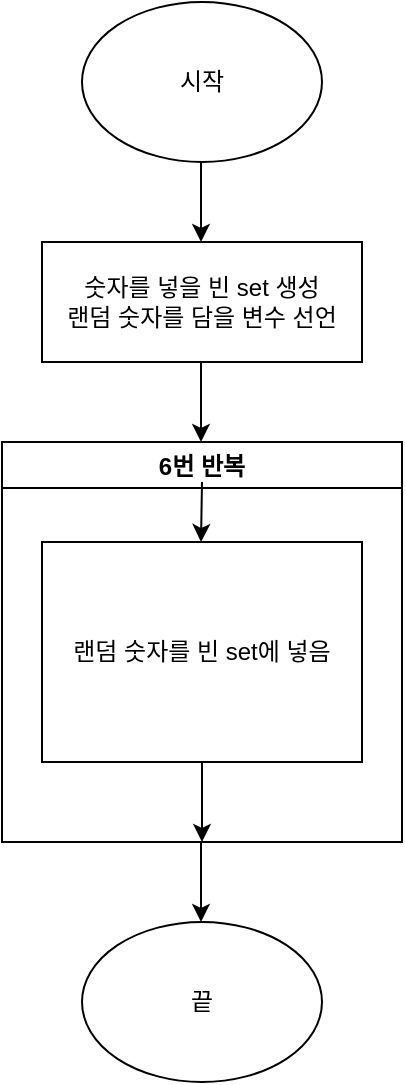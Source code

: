 <mxfile version="20.4.1" type="device"><diagram id="NzH3b9m0K_T7C_oqva7p" name="페이지-1"><mxGraphModel dx="436" dy="801" grid="1" gridSize="10" guides="1" tooltips="1" connect="1" arrows="1" fold="1" page="1" pageScale="1" pageWidth="827" pageHeight="1169" math="0" shadow="0"><root><mxCell id="0"/><mxCell id="1" parent="0"/><mxCell id="dkUYkMb8a9aqrFh9q_wW-1" value="시작" style="ellipse;whiteSpace=wrap;html=1;" vertex="1" parent="1"><mxGeometry x="180" y="40" width="120" height="80" as="geometry"/></mxCell><mxCell id="dkUYkMb8a9aqrFh9q_wW-2" value="" style="endArrow=classic;html=1;rounded=0;" edge="1" parent="1"><mxGeometry width="50" height="50" relative="1" as="geometry"><mxPoint x="239.5" y="120" as="sourcePoint"/><mxPoint x="239.5" y="160" as="targetPoint"/></mxGeometry></mxCell><mxCell id="dkUYkMb8a9aqrFh9q_wW-3" value="숫자를 넣을 빈 set 생성&lt;br&gt;랜덤 숫자를 담을 변수 선언" style="rounded=0;whiteSpace=wrap;html=1;" vertex="1" parent="1"><mxGeometry x="160" y="160" width="160" height="60" as="geometry"/></mxCell><mxCell id="dkUYkMb8a9aqrFh9q_wW-4" value="" style="endArrow=classic;html=1;rounded=0;" edge="1" parent="1"><mxGeometry width="50" height="50" relative="1" as="geometry"><mxPoint x="239.5" y="220" as="sourcePoint"/><mxPoint x="239.5" y="260" as="targetPoint"/></mxGeometry></mxCell><mxCell id="dkUYkMb8a9aqrFh9q_wW-5" value="6번 반복" style="swimlane;" vertex="1" parent="1"><mxGeometry x="140" y="260" width="200" height="200" as="geometry"/></mxCell><mxCell id="dkUYkMb8a9aqrFh9q_wW-7" value="" style="endArrow=classic;html=1;rounded=0;" edge="1" parent="dkUYkMb8a9aqrFh9q_wW-5"><mxGeometry width="50" height="50" relative="1" as="geometry"><mxPoint x="100" y="20" as="sourcePoint"/><mxPoint x="99.5" y="50" as="targetPoint"/></mxGeometry></mxCell><mxCell id="dkUYkMb8a9aqrFh9q_wW-8" value="" style="endArrow=classic;html=1;rounded=0;" edge="1" parent="dkUYkMb8a9aqrFh9q_wW-5"><mxGeometry width="50" height="50" relative="1" as="geometry"><mxPoint x="100" y="160" as="sourcePoint"/><mxPoint x="100" y="200" as="targetPoint"/></mxGeometry></mxCell><mxCell id="dkUYkMb8a9aqrFh9q_wW-10" value="랜덤 숫자를 빈 set에 넣음" style="rounded=0;whiteSpace=wrap;html=1;" vertex="1" parent="dkUYkMb8a9aqrFh9q_wW-5"><mxGeometry x="20" y="50" width="160" height="110" as="geometry"/></mxCell><mxCell id="dkUYkMb8a9aqrFh9q_wW-11" value="" style="endArrow=classic;html=1;rounded=0;" edge="1" parent="1"><mxGeometry width="50" height="50" relative="1" as="geometry"><mxPoint x="239.5" y="460" as="sourcePoint"/><mxPoint x="239.5" y="500" as="targetPoint"/></mxGeometry></mxCell><mxCell id="dkUYkMb8a9aqrFh9q_wW-12" value="끝" style="ellipse;whiteSpace=wrap;html=1;" vertex="1" parent="1"><mxGeometry x="180" y="500" width="120" height="80" as="geometry"/></mxCell></root></mxGraphModel></diagram></mxfile>